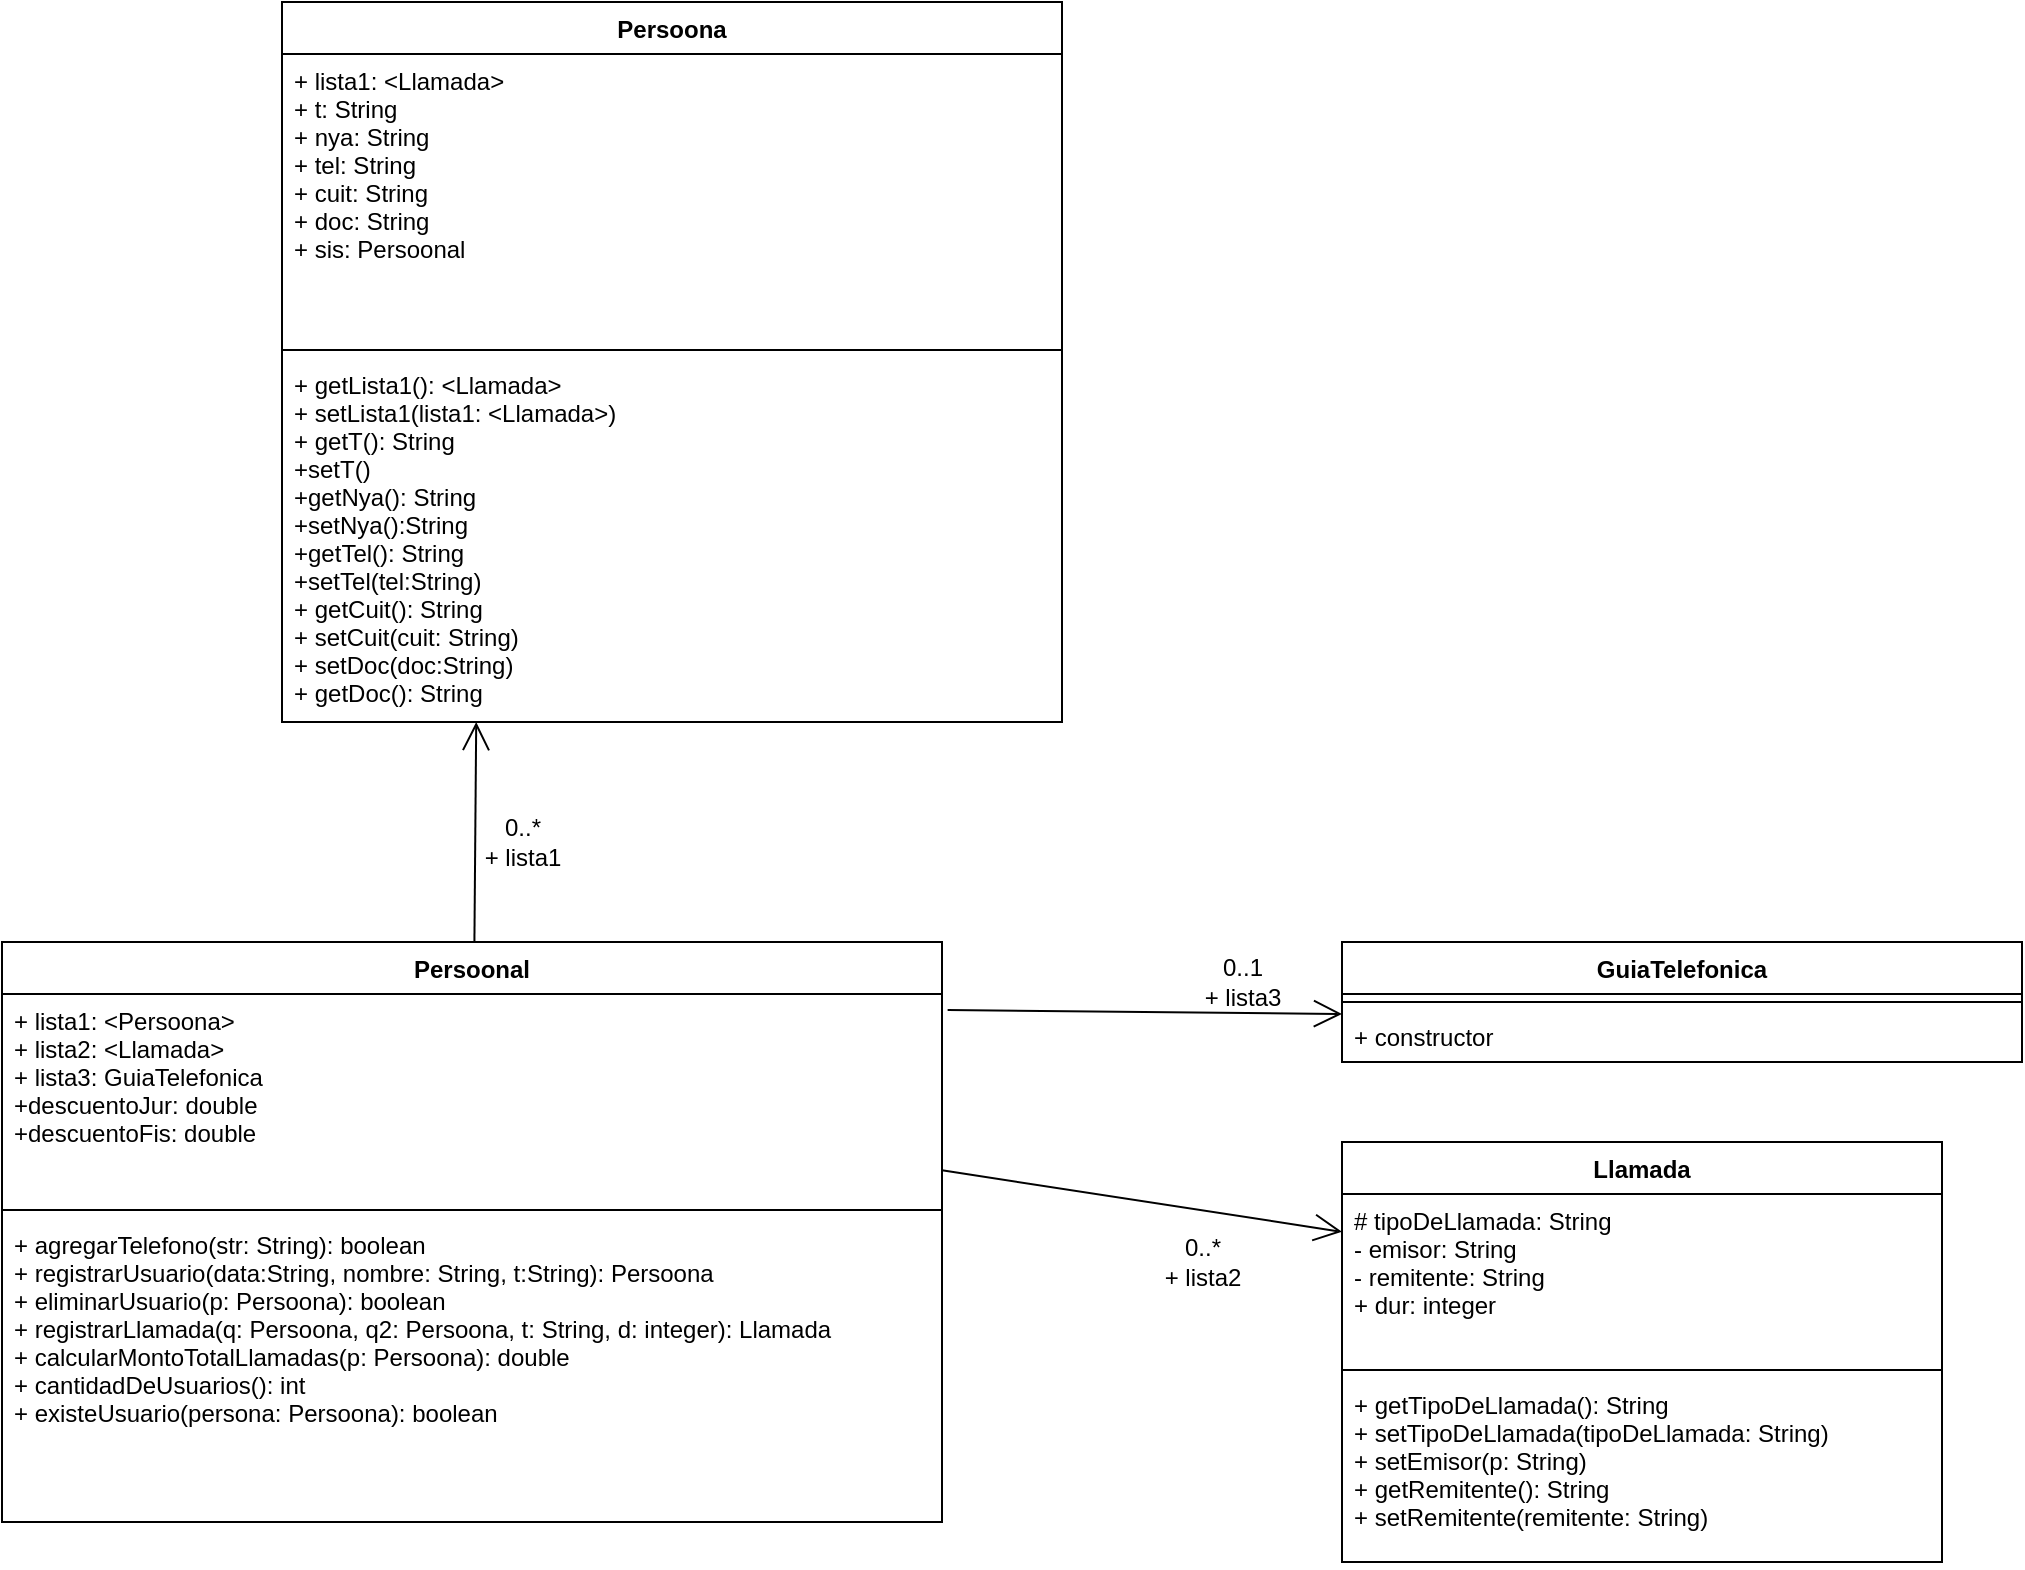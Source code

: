 <mxfile version="20.0.4" type="github">
  <diagram id="fxSVMCSw9n19aMLHYlRz" name="Page-1">
    <mxGraphModel dx="1662" dy="762" grid="1" gridSize="10" guides="1" tooltips="1" connect="1" arrows="1" fold="1" page="1" pageScale="1" pageWidth="827" pageHeight="1169" math="0" shadow="0">
      <root>
        <mxCell id="0" />
        <mxCell id="1" parent="0" />
        <mxCell id="oAVDj-XZKPrvrv_Jnmrs-1" value="Persoona" style="swimlane;fontStyle=1;align=center;verticalAlign=top;childLayout=stackLayout;horizontal=1;startSize=26;horizontalStack=0;resizeParent=1;resizeParentMax=0;resizeLast=0;collapsible=1;marginBottom=0;" vertex="1" parent="1">
          <mxGeometry x="190" y="110" width="390" height="360" as="geometry" />
        </mxCell>
        <mxCell id="oAVDj-XZKPrvrv_Jnmrs-2" value="+ lista1: &lt;Llamada&gt;&#xa;+ t: String&#xa;+ nya: String&#xa;+ tel: String&#xa;+ cuit: String&#xa;+ doc: String&#xa;+ sis: Persoonal" style="text;strokeColor=none;fillColor=none;align=left;verticalAlign=top;spacingLeft=4;spacingRight=4;overflow=hidden;rotatable=0;points=[[0,0.5],[1,0.5]];portConstraint=eastwest;" vertex="1" parent="oAVDj-XZKPrvrv_Jnmrs-1">
          <mxGeometry y="26" width="390" height="144" as="geometry" />
        </mxCell>
        <mxCell id="oAVDj-XZKPrvrv_Jnmrs-3" value="" style="line;strokeWidth=1;fillColor=none;align=left;verticalAlign=middle;spacingTop=-1;spacingLeft=3;spacingRight=3;rotatable=0;labelPosition=right;points=[];portConstraint=eastwest;" vertex="1" parent="oAVDj-XZKPrvrv_Jnmrs-1">
          <mxGeometry y="170" width="390" height="8" as="geometry" />
        </mxCell>
        <mxCell id="oAVDj-XZKPrvrv_Jnmrs-4" value="+ getLista1(): &lt;Llamada&gt;&#xa;+ setLista1(lista1: &lt;Llamada&gt;)&#xa;+ getT(): String&#xa;+setT()&#xa;+getNya(): String&#xa;+setNya():String&#xa;+getTel(): String&#xa;+setTel(tel:String)&#xa;+ getCuit(): String&#xa;+ setCuit(cuit: String)&#xa;+ setDoc(doc:String)&#xa;+ getDoc(): String" style="text;strokeColor=none;fillColor=none;align=left;verticalAlign=top;spacingLeft=4;spacingRight=4;overflow=hidden;rotatable=0;points=[[0,0.5],[1,0.5]];portConstraint=eastwest;" vertex="1" parent="oAVDj-XZKPrvrv_Jnmrs-1">
          <mxGeometry y="178" width="390" height="182" as="geometry" />
        </mxCell>
        <mxCell id="oAVDj-XZKPrvrv_Jnmrs-5" value="Persoonal" style="swimlane;fontStyle=1;align=center;verticalAlign=top;childLayout=stackLayout;horizontal=1;startSize=26;horizontalStack=0;resizeParent=1;resizeParentMax=0;resizeLast=0;collapsible=1;marginBottom=0;" vertex="1" parent="1">
          <mxGeometry x="50" y="580" width="470" height="290" as="geometry" />
        </mxCell>
        <mxCell id="oAVDj-XZKPrvrv_Jnmrs-6" value="+ lista1: &lt;Persoona&gt;&#xa;+ lista2: &lt;Llamada&gt;&#xa;+ lista3: GuiaTelefonica&#xa;+descuentoJur: double&#xa;+descuentoFis: double" style="text;strokeColor=none;fillColor=none;align=left;verticalAlign=top;spacingLeft=4;spacingRight=4;overflow=hidden;rotatable=0;points=[[0,0.5],[1,0.5]];portConstraint=eastwest;" vertex="1" parent="oAVDj-XZKPrvrv_Jnmrs-5">
          <mxGeometry y="26" width="470" height="104" as="geometry" />
        </mxCell>
        <mxCell id="oAVDj-XZKPrvrv_Jnmrs-7" value="" style="line;strokeWidth=1;fillColor=none;align=left;verticalAlign=middle;spacingTop=-1;spacingLeft=3;spacingRight=3;rotatable=0;labelPosition=right;points=[];portConstraint=eastwest;" vertex="1" parent="oAVDj-XZKPrvrv_Jnmrs-5">
          <mxGeometry y="130" width="470" height="8" as="geometry" />
        </mxCell>
        <mxCell id="oAVDj-XZKPrvrv_Jnmrs-8" value="+ agregarTelefono(str: String): boolean&#xa;+ registrarUsuario(data:String, nombre: String, t:String): Persoona&#xa;+ eliminarUsuario(p: Persoona): boolean&#xa;+ registrarLlamada(q: Persoona, q2: Persoona, t: String, d: integer): Llamada&#xa;+ calcularMontoTotalLlamadas(p: Persoona): double&#xa;+ cantidadDeUsuarios(): int&#xa;+ existeUsuario(persona: Persoona): boolean" style="text;strokeColor=none;fillColor=none;align=left;verticalAlign=top;spacingLeft=4;spacingRight=4;overflow=hidden;rotatable=0;points=[[0,0.5],[1,0.5]];portConstraint=eastwest;" vertex="1" parent="oAVDj-XZKPrvrv_Jnmrs-5">
          <mxGeometry y="138" width="470" height="152" as="geometry" />
        </mxCell>
        <mxCell id="oAVDj-XZKPrvrv_Jnmrs-9" value="" style="endArrow=open;endFill=1;endSize=12;html=1;rounded=0;entryX=0.249;entryY=1;entryDx=0;entryDy=0;entryPerimeter=0;" edge="1" parent="1" source="oAVDj-XZKPrvrv_Jnmrs-5" target="oAVDj-XZKPrvrv_Jnmrs-4">
          <mxGeometry width="160" relative="1" as="geometry">
            <mxPoint x="200" y="500" as="sourcePoint" />
            <mxPoint x="360" y="500" as="targetPoint" />
          </mxGeometry>
        </mxCell>
        <mxCell id="oAVDj-XZKPrvrv_Jnmrs-10" value="0..*&lt;br&gt;+ lista1" style="text;html=1;align=center;verticalAlign=middle;resizable=0;points=[];autosize=1;strokeColor=none;fillColor=none;" vertex="1" parent="1">
          <mxGeometry x="280" y="510" width="60" height="40" as="geometry" />
        </mxCell>
        <mxCell id="oAVDj-XZKPrvrv_Jnmrs-11" value="GuiaTelefonica" style="swimlane;fontStyle=1;align=center;verticalAlign=top;childLayout=stackLayout;horizontal=1;startSize=26;horizontalStack=0;resizeParent=1;resizeParentMax=0;resizeLast=0;collapsible=1;marginBottom=0;" vertex="1" parent="1">
          <mxGeometry x="720" y="580" width="340" height="60" as="geometry" />
        </mxCell>
        <mxCell id="oAVDj-XZKPrvrv_Jnmrs-13" value="" style="line;strokeWidth=1;fillColor=none;align=left;verticalAlign=middle;spacingTop=-1;spacingLeft=3;spacingRight=3;rotatable=0;labelPosition=right;points=[];portConstraint=eastwest;" vertex="1" parent="oAVDj-XZKPrvrv_Jnmrs-11">
          <mxGeometry y="26" width="340" height="8" as="geometry" />
        </mxCell>
        <mxCell id="oAVDj-XZKPrvrv_Jnmrs-14" value="+ constructor" style="text;strokeColor=none;fillColor=none;align=left;verticalAlign=top;spacingLeft=4;spacingRight=4;overflow=hidden;rotatable=0;points=[[0,0.5],[1,0.5]];portConstraint=eastwest;" vertex="1" parent="oAVDj-XZKPrvrv_Jnmrs-11">
          <mxGeometry y="34" width="340" height="26" as="geometry" />
        </mxCell>
        <mxCell id="oAVDj-XZKPrvrv_Jnmrs-15" value="Llamada" style="swimlane;fontStyle=1;align=center;verticalAlign=top;childLayout=stackLayout;horizontal=1;startSize=26;horizontalStack=0;resizeParent=1;resizeParentMax=0;resizeLast=0;collapsible=1;marginBottom=0;" vertex="1" parent="1">
          <mxGeometry x="720" y="680" width="300" height="210" as="geometry" />
        </mxCell>
        <mxCell id="oAVDj-XZKPrvrv_Jnmrs-16" value="# tipoDeLlamada: String&#xa;- emisor: String&#xa;- remitente: String&#xa;+ dur: integer" style="text;strokeColor=none;fillColor=none;align=left;verticalAlign=top;spacingLeft=4;spacingRight=4;overflow=hidden;rotatable=0;points=[[0,0.5],[1,0.5]];portConstraint=eastwest;" vertex="1" parent="oAVDj-XZKPrvrv_Jnmrs-15">
          <mxGeometry y="26" width="300" height="84" as="geometry" />
        </mxCell>
        <mxCell id="oAVDj-XZKPrvrv_Jnmrs-17" value="" style="line;strokeWidth=1;fillColor=none;align=left;verticalAlign=middle;spacingTop=-1;spacingLeft=3;spacingRight=3;rotatable=0;labelPosition=right;points=[];portConstraint=eastwest;" vertex="1" parent="oAVDj-XZKPrvrv_Jnmrs-15">
          <mxGeometry y="110" width="300" height="8" as="geometry" />
        </mxCell>
        <mxCell id="oAVDj-XZKPrvrv_Jnmrs-18" value="+ getTipoDeLlamada(): String&#xa;+ setTipoDeLlamada(tipoDeLlamada: String)&#xa;+ setEmisor(p: String)&#xa;+ getRemitente(): String&#xa;+ setRemitente(remitente: String)" style="text;strokeColor=none;fillColor=none;align=left;verticalAlign=top;spacingLeft=4;spacingRight=4;overflow=hidden;rotatable=0;points=[[0,0.5],[1,0.5]];portConstraint=eastwest;" vertex="1" parent="oAVDj-XZKPrvrv_Jnmrs-15">
          <mxGeometry y="118" width="300" height="92" as="geometry" />
        </mxCell>
        <mxCell id="oAVDj-XZKPrvrv_Jnmrs-19" value="" style="endArrow=open;endFill=1;endSize=12;html=1;rounded=0;exitX=1.006;exitY=0.077;exitDx=0;exitDy=0;exitPerimeter=0;entryX=0;entryY=0.077;entryDx=0;entryDy=0;entryPerimeter=0;" edge="1" parent="1" source="oAVDj-XZKPrvrv_Jnmrs-6" target="oAVDj-XZKPrvrv_Jnmrs-14">
          <mxGeometry width="160" relative="1" as="geometry">
            <mxPoint x="480" y="690" as="sourcePoint" />
            <mxPoint x="640" y="690" as="targetPoint" />
          </mxGeometry>
        </mxCell>
        <mxCell id="oAVDj-XZKPrvrv_Jnmrs-20" value="0..1&lt;br&gt;+ lista3" style="text;html=1;align=center;verticalAlign=middle;resizable=0;points=[];autosize=1;strokeColor=none;fillColor=none;" vertex="1" parent="1">
          <mxGeometry x="640" y="580" width="60" height="40" as="geometry" />
        </mxCell>
        <mxCell id="oAVDj-XZKPrvrv_Jnmrs-21" value="" style="endArrow=open;endFill=1;endSize=12;html=1;rounded=0;" edge="1" parent="1" source="oAVDj-XZKPrvrv_Jnmrs-6" target="oAVDj-XZKPrvrv_Jnmrs-16">
          <mxGeometry width="160" relative="1" as="geometry">
            <mxPoint x="532.82" y="624.008" as="sourcePoint" />
            <mxPoint x="730" y="626.002" as="targetPoint" />
          </mxGeometry>
        </mxCell>
        <mxCell id="oAVDj-XZKPrvrv_Jnmrs-22" value="0..*&lt;br&gt;+ lista2" style="text;html=1;align=center;verticalAlign=middle;resizable=0;points=[];autosize=1;strokeColor=none;fillColor=none;" vertex="1" parent="1">
          <mxGeometry x="620" y="720" width="60" height="40" as="geometry" />
        </mxCell>
      </root>
    </mxGraphModel>
  </diagram>
</mxfile>
